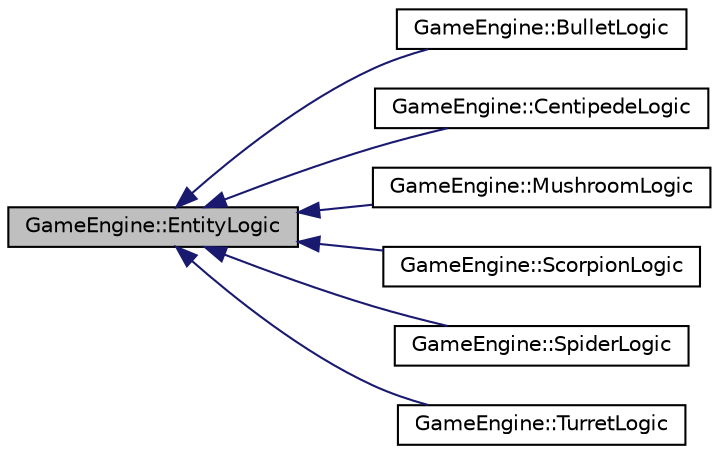 digraph "GameEngine::EntityLogic"
{
  edge [fontname="Helvetica",fontsize="10",labelfontname="Helvetica",labelfontsize="10"];
  node [fontname="Helvetica",fontsize="10",shape=record];
  rankdir="LR";
  Node0 [label="GameEngine::EntityLogic",height=0.2,width=0.4,color="black", fillcolor="grey75", style="filled", fontcolor="black"];
  Node0 -> Node1 [dir="back",color="midnightblue",fontsize="10",style="solid",fontname="Helvetica"];
  Node1 [label="GameEngine::BulletLogic",height=0.2,width=0.4,color="black", fillcolor="white", style="filled",URL="$class_game_engine_1_1_bullet_logic.html"];
  Node0 -> Node2 [dir="back",color="midnightblue",fontsize="10",style="solid",fontname="Helvetica"];
  Node2 [label="GameEngine::CentipedeLogic",height=0.2,width=0.4,color="black", fillcolor="white", style="filled",URL="$class_game_engine_1_1_centipede_logic.html"];
  Node0 -> Node3 [dir="back",color="midnightblue",fontsize="10",style="solid",fontname="Helvetica"];
  Node3 [label="GameEngine::MushroomLogic",height=0.2,width=0.4,color="black", fillcolor="white", style="filled",URL="$class_game_engine_1_1_mushroom_logic.html"];
  Node0 -> Node4 [dir="back",color="midnightblue",fontsize="10",style="solid",fontname="Helvetica"];
  Node4 [label="GameEngine::ScorpionLogic",height=0.2,width=0.4,color="black", fillcolor="white", style="filled",URL="$class_game_engine_1_1_scorpion_logic.html"];
  Node0 -> Node5 [dir="back",color="midnightblue",fontsize="10",style="solid",fontname="Helvetica"];
  Node5 [label="GameEngine::SpiderLogic",height=0.2,width=0.4,color="black", fillcolor="white", style="filled",URL="$class_game_engine_1_1_spider_logic.html"];
  Node0 -> Node6 [dir="back",color="midnightblue",fontsize="10",style="solid",fontname="Helvetica"];
  Node6 [label="GameEngine::TurretLogic",height=0.2,width=0.4,color="black", fillcolor="white", style="filled",URL="$class_game_engine_1_1_turret_logic.html"];
}
